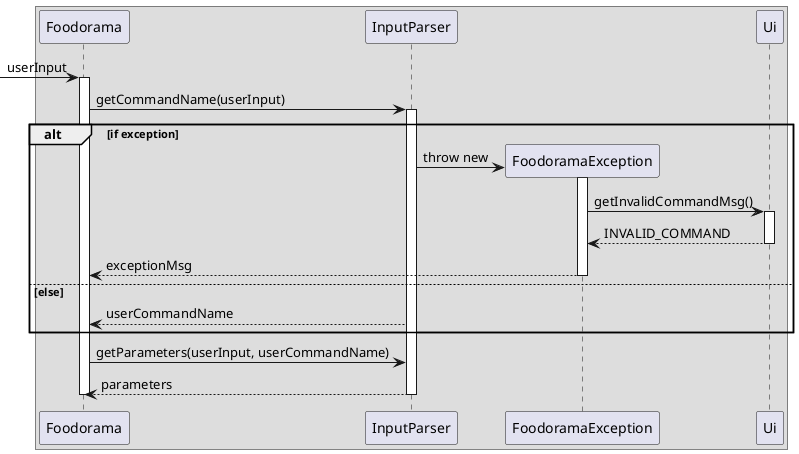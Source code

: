 @startuml
'https://plantuml.com/sequence-diagram

Box
-> Foodorama: userInput
activate Foodorama
Foodorama -> InputParser: getCommandName(userInput)
activate InputParser
alt if exception

create FoodoramaException
InputParser -> FoodoramaException: throw new
activate FoodoramaException

FoodoramaException -> Ui: getInvalidCommandMsg()
activate Ui
FoodoramaException<-- Ui : INVALID_COMMAND
deactivate Ui
FoodoramaException --> Foodorama: exceptionMsg

deactivate FoodoramaException

else else
InputParser --> Foodorama: userCommandName
end
Foodorama -> InputParser: getParameters(userInput, userCommandName)
InputParser --> Foodorama: parameters
deactivate InputParser


deactivate Foodorama

@enduml